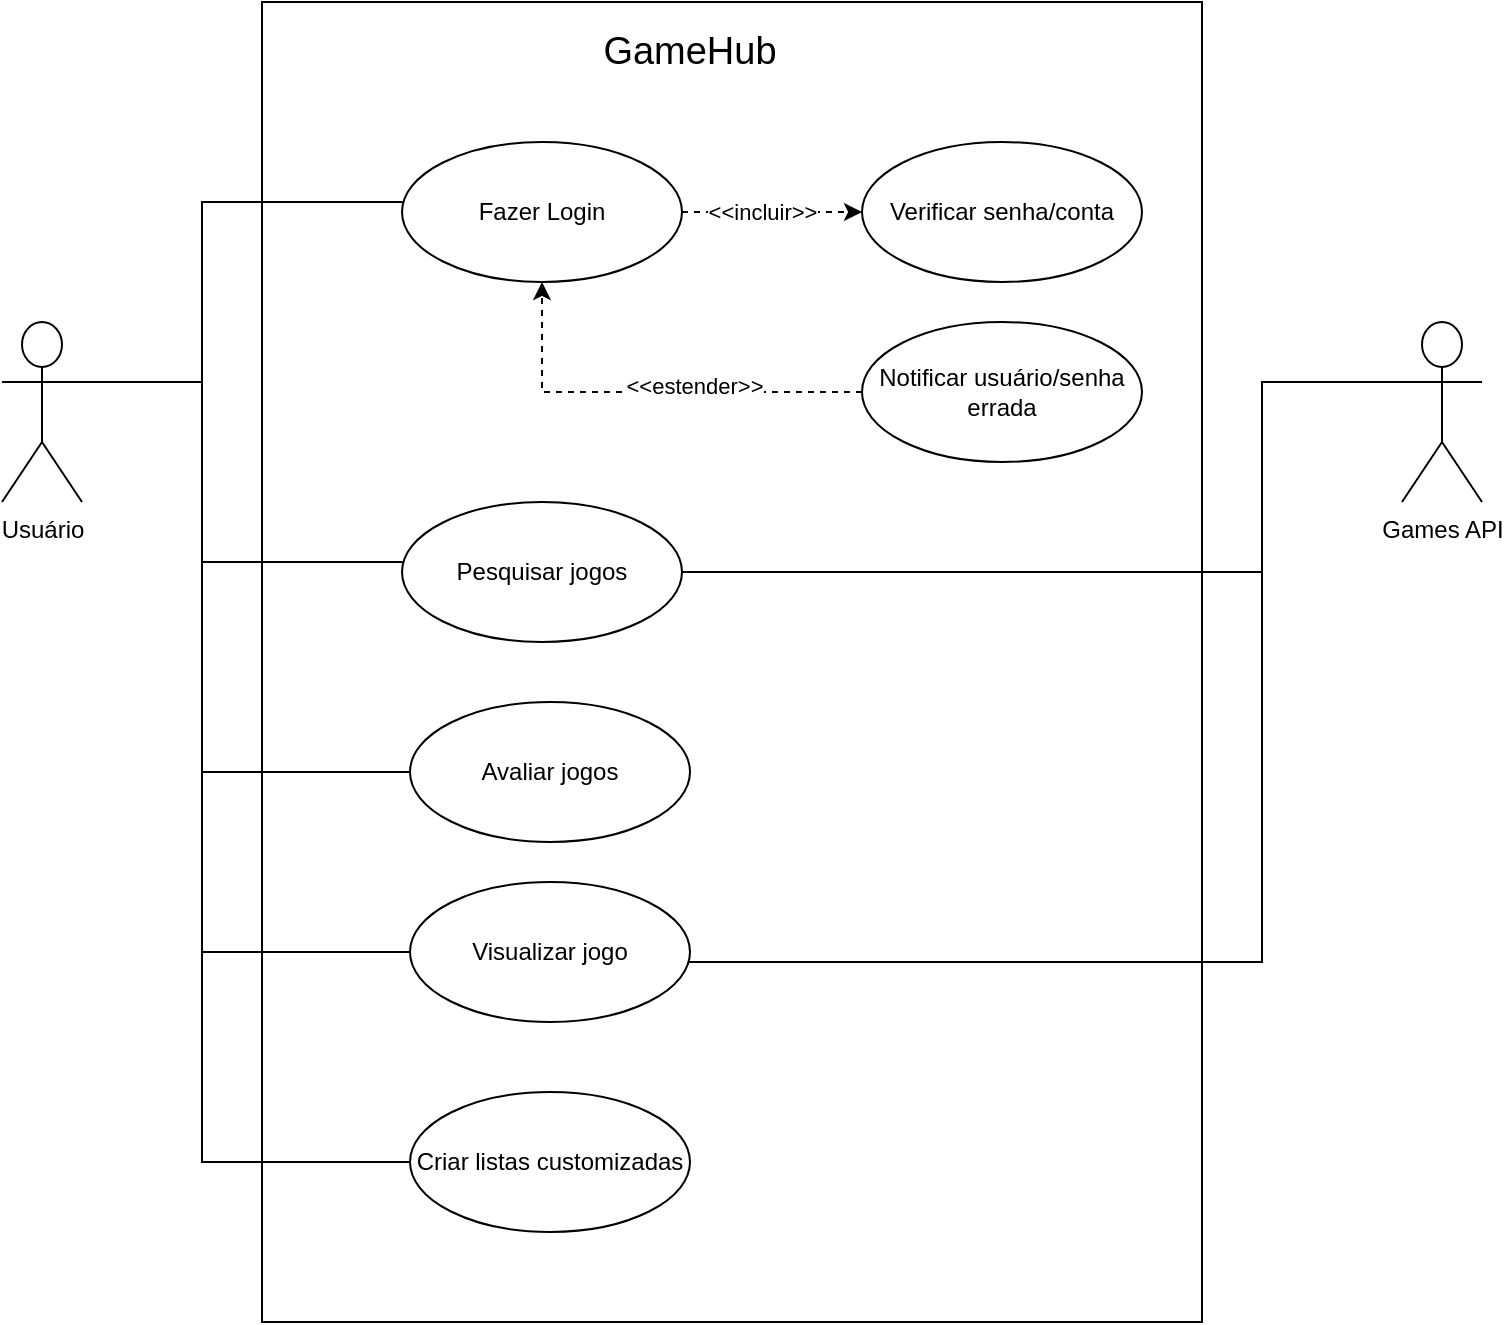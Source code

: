 <mxfile version="21.7.4" type="github">
  <diagram name="Página-1" id="EvhnHuMoSTZH7G8EqvOe">
    <mxGraphModel dx="1793" dy="978" grid="1" gridSize="10" guides="1" tooltips="1" connect="1" arrows="1" fold="1" page="1" pageScale="1" pageWidth="827" pageHeight="1169" math="0" shadow="0">
      <root>
        <mxCell id="0" />
        <mxCell id="1" parent="0" />
        <mxCell id="tKD_pDYRvJkfFaJFPjUY-1" value="&lt;div style=&quot;text-align: justify;&quot;&gt;&lt;/div&gt;" style="rounded=0;whiteSpace=wrap;html=1;" parent="1" vertex="1">
          <mxGeometry x="160" y="40" width="470" height="660" as="geometry" />
        </mxCell>
        <mxCell id="tKD_pDYRvJkfFaJFPjUY-12" style="edgeStyle=orthogonalEdgeStyle;rounded=0;orthogonalLoop=1;jettySize=auto;html=1;exitX=1;exitY=0.333;exitDx=0;exitDy=0;exitPerimeter=0;endArrow=none;endFill=0;" parent="1" edge="1">
          <mxGeometry relative="1" as="geometry">
            <Array as="points">
              <mxPoint x="130" y="140" />
            </Array>
            <mxPoint x="130" y="250" as="sourcePoint" />
            <mxPoint x="270.707" y="140.037" as="targetPoint" />
          </mxGeometry>
        </mxCell>
        <mxCell id="tKD_pDYRvJkfFaJFPjUY-15" style="edgeStyle=orthogonalEdgeStyle;rounded=0;orthogonalLoop=1;jettySize=auto;html=1;endArrow=none;endFill=0;entryX=0;entryY=0.5;entryDx=0;entryDy=0;" parent="1" source="tKD_pDYRvJkfFaJFPjUY-2" target="tKD_pDYRvJkfFaJFPjUY-9" edge="1">
          <mxGeometry relative="1" as="geometry">
            <Array as="points">
              <mxPoint x="130" y="230" />
              <mxPoint x="130" y="620" />
            </Array>
            <mxPoint x="110" y="250" as="sourcePoint" />
            <mxPoint x="250.0" y="425.03" as="targetPoint" />
          </mxGeometry>
        </mxCell>
        <mxCell id="0Ti9-DwKaMbU7jymMu_U-1" style="edgeStyle=orthogonalEdgeStyle;rounded=0;orthogonalLoop=1;jettySize=auto;html=1;exitX=1;exitY=0.333;exitDx=0;exitDy=0;exitPerimeter=0;endArrow=none;endFill=0;" edge="1" parent="1" source="tKD_pDYRvJkfFaJFPjUY-2">
          <mxGeometry relative="1" as="geometry">
            <mxPoint x="80" y="250" as="sourcePoint" />
            <mxPoint x="240.718" y="320" as="targetPoint" />
            <Array as="points">
              <mxPoint x="130" y="230" />
              <mxPoint x="130" y="320" />
            </Array>
          </mxGeometry>
        </mxCell>
        <mxCell id="0Ti9-DwKaMbU7jymMu_U-2" style="edgeStyle=orthogonalEdgeStyle;rounded=0;orthogonalLoop=1;jettySize=auto;html=1;exitX=1;exitY=0.333;exitDx=0;exitDy=0;exitPerimeter=0;endArrow=none;endFill=0;" edge="1" parent="1" source="tKD_pDYRvJkfFaJFPjUY-2" target="tKD_pDYRvJkfFaJFPjUY-10">
          <mxGeometry relative="1" as="geometry">
            <Array as="points">
              <mxPoint x="130" y="230" />
              <mxPoint x="130" y="425" />
            </Array>
          </mxGeometry>
        </mxCell>
        <mxCell id="0Ti9-DwKaMbU7jymMu_U-7" style="edgeStyle=orthogonalEdgeStyle;rounded=0;orthogonalLoop=1;jettySize=auto;html=1;exitX=1;exitY=0.333;exitDx=0;exitDy=0;exitPerimeter=0;entryX=0;entryY=0.5;entryDx=0;entryDy=0;endArrow=none;endFill=0;" edge="1" parent="1" source="tKD_pDYRvJkfFaJFPjUY-2" target="0Ti9-DwKaMbU7jymMu_U-6">
          <mxGeometry relative="1" as="geometry">
            <Array as="points">
              <mxPoint x="130" y="230" />
              <mxPoint x="130" y="515" />
            </Array>
          </mxGeometry>
        </mxCell>
        <mxCell id="tKD_pDYRvJkfFaJFPjUY-2" value="Usuário" style="shape=umlActor;verticalLabelPosition=bottom;verticalAlign=top;html=1;outlineConnect=0;" parent="1" vertex="1">
          <mxGeometry x="30" y="200" width="40" height="90" as="geometry" />
        </mxCell>
        <mxCell id="0Ti9-DwKaMbU7jymMu_U-10" style="edgeStyle=orthogonalEdgeStyle;rounded=0;orthogonalLoop=1;jettySize=auto;html=1;dashed=1;" edge="1" parent="1" source="tKD_pDYRvJkfFaJFPjUY-5" target="0Ti9-DwKaMbU7jymMu_U-9">
          <mxGeometry relative="1" as="geometry" />
        </mxCell>
        <mxCell id="0Ti9-DwKaMbU7jymMu_U-11" value="&amp;lt;&amp;lt;incluir&amp;gt;&amp;gt;" style="edgeLabel;html=1;align=center;verticalAlign=middle;resizable=0;points=[];" vertex="1" connectable="0" parent="0Ti9-DwKaMbU7jymMu_U-10">
          <mxGeometry x="-0.36" y="2" relative="1" as="geometry">
            <mxPoint x="11" y="2" as="offset" />
          </mxGeometry>
        </mxCell>
        <mxCell id="tKD_pDYRvJkfFaJFPjUY-5" value="Fazer Login" style="ellipse;whiteSpace=wrap;html=1;" parent="1" vertex="1">
          <mxGeometry x="230" y="110" width="140" height="70" as="geometry" />
        </mxCell>
        <mxCell id="tKD_pDYRvJkfFaJFPjUY-6" value="&lt;font style=&quot;font-size: 19px;&quot;&gt;GameHub&lt;/font&gt;" style="text;html=1;strokeColor=none;fillColor=none;align=center;verticalAlign=middle;whiteSpace=wrap;rounded=0;" parent="1" vertex="1">
          <mxGeometry x="209" y="50" width="330" height="30" as="geometry" />
        </mxCell>
        <mxCell id="tKD_pDYRvJkfFaJFPjUY-7" value="Pesquisar jogos" style="ellipse;whiteSpace=wrap;html=1;" parent="1" vertex="1">
          <mxGeometry x="230" y="290" width="140" height="70" as="geometry" />
        </mxCell>
        <mxCell id="tKD_pDYRvJkfFaJFPjUY-9" value="Criar listas customizadas" style="ellipse;whiteSpace=wrap;html=1;" parent="1" vertex="1">
          <mxGeometry x="234" y="585" width="140" height="70" as="geometry" />
        </mxCell>
        <mxCell id="tKD_pDYRvJkfFaJFPjUY-10" value="Avaliar jogos" style="ellipse;whiteSpace=wrap;html=1;" parent="1" vertex="1">
          <mxGeometry x="234" y="390" width="140" height="70" as="geometry" />
        </mxCell>
        <mxCell id="0Ti9-DwKaMbU7jymMu_U-4" style="edgeStyle=orthogonalEdgeStyle;rounded=0;orthogonalLoop=1;jettySize=auto;html=1;exitX=0;exitY=0.333;exitDx=0;exitDy=0;exitPerimeter=0;endArrow=none;endFill=0;" edge="1" parent="1" source="0Ti9-DwKaMbU7jymMu_U-3" target="tKD_pDYRvJkfFaJFPjUY-7">
          <mxGeometry relative="1" as="geometry">
            <Array as="points">
              <mxPoint x="660" y="230" />
              <mxPoint x="660" y="325" />
            </Array>
          </mxGeometry>
        </mxCell>
        <mxCell id="0Ti9-DwKaMbU7jymMu_U-8" style="edgeStyle=orthogonalEdgeStyle;rounded=0;orthogonalLoop=1;jettySize=auto;html=1;exitX=0;exitY=0.333;exitDx=0;exitDy=0;exitPerimeter=0;endArrow=none;endFill=0;" edge="1" parent="1" source="0Ti9-DwKaMbU7jymMu_U-3" target="0Ti9-DwKaMbU7jymMu_U-6">
          <mxGeometry relative="1" as="geometry">
            <Array as="points">
              <mxPoint x="660" y="230" />
              <mxPoint x="660" y="520" />
            </Array>
          </mxGeometry>
        </mxCell>
        <mxCell id="0Ti9-DwKaMbU7jymMu_U-3" value="Games API" style="shape=umlActor;verticalLabelPosition=bottom;verticalAlign=top;html=1;outlineConnect=0;" vertex="1" parent="1">
          <mxGeometry x="730" y="200" width="40" height="90" as="geometry" />
        </mxCell>
        <mxCell id="0Ti9-DwKaMbU7jymMu_U-6" value="Visualizar jogo" style="ellipse;whiteSpace=wrap;html=1;" vertex="1" parent="1">
          <mxGeometry x="234" y="480" width="140" height="70" as="geometry" />
        </mxCell>
        <mxCell id="0Ti9-DwKaMbU7jymMu_U-9" value="Verificar senha/conta" style="ellipse;whiteSpace=wrap;html=1;" vertex="1" parent="1">
          <mxGeometry x="460" y="110" width="140" height="70" as="geometry" />
        </mxCell>
        <mxCell id="0Ti9-DwKaMbU7jymMu_U-14" style="edgeStyle=orthogonalEdgeStyle;rounded=0;orthogonalLoop=1;jettySize=auto;html=1;dashed=1;" edge="1" parent="1" source="0Ti9-DwKaMbU7jymMu_U-13" target="tKD_pDYRvJkfFaJFPjUY-5">
          <mxGeometry relative="1" as="geometry" />
        </mxCell>
        <mxCell id="0Ti9-DwKaMbU7jymMu_U-15" value="&amp;lt;&amp;lt;estender&amp;gt;&amp;gt;" style="edgeLabel;html=1;align=center;verticalAlign=middle;resizable=0;points=[];" vertex="1" connectable="0" parent="0Ti9-DwKaMbU7jymMu_U-14">
          <mxGeometry x="-0.212" y="-3" relative="1" as="geometry">
            <mxPoint as="offset" />
          </mxGeometry>
        </mxCell>
        <mxCell id="0Ti9-DwKaMbU7jymMu_U-13" value="Notificar usuário/senha errada" style="ellipse;whiteSpace=wrap;html=1;" vertex="1" parent="1">
          <mxGeometry x="460" y="200" width="140" height="70" as="geometry" />
        </mxCell>
      </root>
    </mxGraphModel>
  </diagram>
</mxfile>
